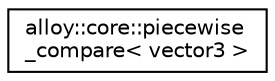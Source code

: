 digraph "Graphical Class Hierarchy"
{
  edge [fontname="Helvetica",fontsize="10",labelfontname="Helvetica",labelfontsize="10"];
  node [fontname="Helvetica",fontsize="10",shape=record];
  rankdir="LR";
  Node1 [label="alloy::core::piecewise\l_compare\< vector3 \>",height=0.2,width=0.4,color="black", fillcolor="white", style="filled",URL="$db/d64/structalloy_1_1core_1_1piecewise__compare_3_01vector3_01_4.html"];
}
